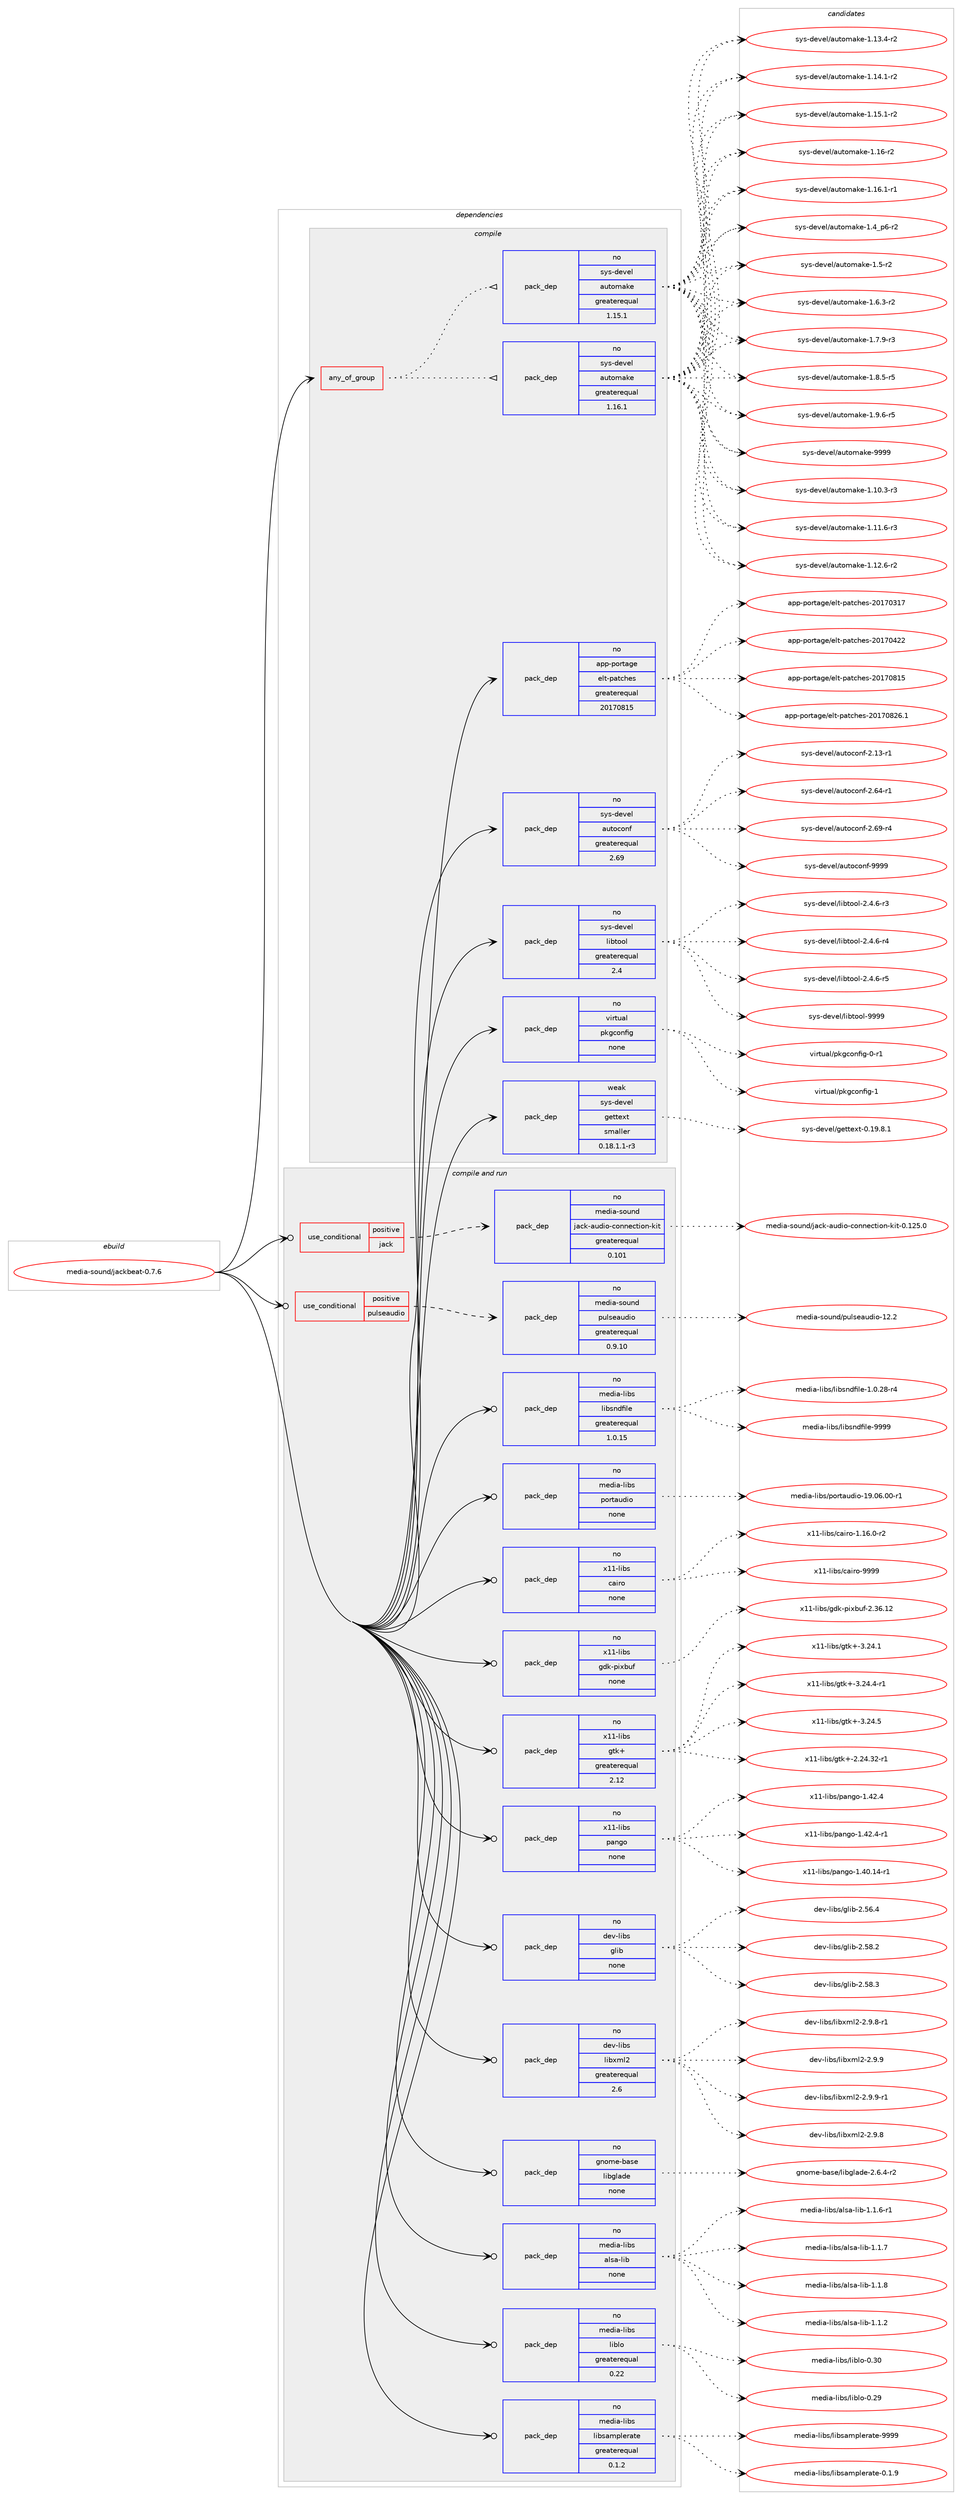 digraph prolog {

# *************
# Graph options
# *************

newrank=true;
concentrate=true;
compound=true;
graph [rankdir=LR,fontname=Helvetica,fontsize=10,ranksep=1.5];#, ranksep=2.5, nodesep=0.2];
edge  [arrowhead=vee];
node  [fontname=Helvetica,fontsize=10];

# **********
# The ebuild
# **********

subgraph cluster_leftcol {
color=gray;
rank=same;
label=<<i>ebuild</i>>;
id [label="media-sound/jackbeat-0.7.6", color=red, width=4, href="../media-sound/jackbeat-0.7.6.svg"];
}

# ****************
# The dependencies
# ****************

subgraph cluster_midcol {
color=gray;
label=<<i>dependencies</i>>;
subgraph cluster_compile {
fillcolor="#eeeeee";
style=filled;
label=<<i>compile</i>>;
subgraph any25490 {
dependency1626821 [label=<<TABLE BORDER="0" CELLBORDER="1" CELLSPACING="0" CELLPADDING="4"><TR><TD CELLPADDING="10">any_of_group</TD></TR></TABLE>>, shape=none, color=red];subgraph pack1163216 {
dependency1626822 [label=<<TABLE BORDER="0" CELLBORDER="1" CELLSPACING="0" CELLPADDING="4" WIDTH="220"><TR><TD ROWSPAN="6" CELLPADDING="30">pack_dep</TD></TR><TR><TD WIDTH="110">no</TD></TR><TR><TD>sys-devel</TD></TR><TR><TD>automake</TD></TR><TR><TD>greaterequal</TD></TR><TR><TD>1.16.1</TD></TR></TABLE>>, shape=none, color=blue];
}
dependency1626821:e -> dependency1626822:w [weight=20,style="dotted",arrowhead="oinv"];
subgraph pack1163217 {
dependency1626823 [label=<<TABLE BORDER="0" CELLBORDER="1" CELLSPACING="0" CELLPADDING="4" WIDTH="220"><TR><TD ROWSPAN="6" CELLPADDING="30">pack_dep</TD></TR><TR><TD WIDTH="110">no</TD></TR><TR><TD>sys-devel</TD></TR><TR><TD>automake</TD></TR><TR><TD>greaterequal</TD></TR><TR><TD>1.15.1</TD></TR></TABLE>>, shape=none, color=blue];
}
dependency1626821:e -> dependency1626823:w [weight=20,style="dotted",arrowhead="oinv"];
}
id:e -> dependency1626821:w [weight=20,style="solid",arrowhead="vee"];
subgraph pack1163218 {
dependency1626824 [label=<<TABLE BORDER="0" CELLBORDER="1" CELLSPACING="0" CELLPADDING="4" WIDTH="220"><TR><TD ROWSPAN="6" CELLPADDING="30">pack_dep</TD></TR><TR><TD WIDTH="110">no</TD></TR><TR><TD>app-portage</TD></TR><TR><TD>elt-patches</TD></TR><TR><TD>greaterequal</TD></TR><TR><TD>20170815</TD></TR></TABLE>>, shape=none, color=blue];
}
id:e -> dependency1626824:w [weight=20,style="solid",arrowhead="vee"];
subgraph pack1163219 {
dependency1626825 [label=<<TABLE BORDER="0" CELLBORDER="1" CELLSPACING="0" CELLPADDING="4" WIDTH="220"><TR><TD ROWSPAN="6" CELLPADDING="30">pack_dep</TD></TR><TR><TD WIDTH="110">no</TD></TR><TR><TD>sys-devel</TD></TR><TR><TD>autoconf</TD></TR><TR><TD>greaterequal</TD></TR><TR><TD>2.69</TD></TR></TABLE>>, shape=none, color=blue];
}
id:e -> dependency1626825:w [weight=20,style="solid",arrowhead="vee"];
subgraph pack1163220 {
dependency1626826 [label=<<TABLE BORDER="0" CELLBORDER="1" CELLSPACING="0" CELLPADDING="4" WIDTH="220"><TR><TD ROWSPAN="6" CELLPADDING="30">pack_dep</TD></TR><TR><TD WIDTH="110">no</TD></TR><TR><TD>sys-devel</TD></TR><TR><TD>libtool</TD></TR><TR><TD>greaterequal</TD></TR><TR><TD>2.4</TD></TR></TABLE>>, shape=none, color=blue];
}
id:e -> dependency1626826:w [weight=20,style="solid",arrowhead="vee"];
subgraph pack1163221 {
dependency1626827 [label=<<TABLE BORDER="0" CELLBORDER="1" CELLSPACING="0" CELLPADDING="4" WIDTH="220"><TR><TD ROWSPAN="6" CELLPADDING="30">pack_dep</TD></TR><TR><TD WIDTH="110">no</TD></TR><TR><TD>virtual</TD></TR><TR><TD>pkgconfig</TD></TR><TR><TD>none</TD></TR><TR><TD></TD></TR></TABLE>>, shape=none, color=blue];
}
id:e -> dependency1626827:w [weight=20,style="solid",arrowhead="vee"];
subgraph pack1163222 {
dependency1626828 [label=<<TABLE BORDER="0" CELLBORDER="1" CELLSPACING="0" CELLPADDING="4" WIDTH="220"><TR><TD ROWSPAN="6" CELLPADDING="30">pack_dep</TD></TR><TR><TD WIDTH="110">weak</TD></TR><TR><TD>sys-devel</TD></TR><TR><TD>gettext</TD></TR><TR><TD>smaller</TD></TR><TR><TD>0.18.1.1-r3</TD></TR></TABLE>>, shape=none, color=blue];
}
id:e -> dependency1626828:w [weight=20,style="solid",arrowhead="vee"];
}
subgraph cluster_compileandrun {
fillcolor="#eeeeee";
style=filled;
label=<<i>compile and run</i>>;
subgraph cond437345 {
dependency1626829 [label=<<TABLE BORDER="0" CELLBORDER="1" CELLSPACING="0" CELLPADDING="4"><TR><TD ROWSPAN="3" CELLPADDING="10">use_conditional</TD></TR><TR><TD>positive</TD></TR><TR><TD>jack</TD></TR></TABLE>>, shape=none, color=red];
subgraph pack1163223 {
dependency1626830 [label=<<TABLE BORDER="0" CELLBORDER="1" CELLSPACING="0" CELLPADDING="4" WIDTH="220"><TR><TD ROWSPAN="6" CELLPADDING="30">pack_dep</TD></TR><TR><TD WIDTH="110">no</TD></TR><TR><TD>media-sound</TD></TR><TR><TD>jack-audio-connection-kit</TD></TR><TR><TD>greaterequal</TD></TR><TR><TD>0.101</TD></TR></TABLE>>, shape=none, color=blue];
}
dependency1626829:e -> dependency1626830:w [weight=20,style="dashed",arrowhead="vee"];
}
id:e -> dependency1626829:w [weight=20,style="solid",arrowhead="odotvee"];
subgraph cond437346 {
dependency1626831 [label=<<TABLE BORDER="0" CELLBORDER="1" CELLSPACING="0" CELLPADDING="4"><TR><TD ROWSPAN="3" CELLPADDING="10">use_conditional</TD></TR><TR><TD>positive</TD></TR><TR><TD>pulseaudio</TD></TR></TABLE>>, shape=none, color=red];
subgraph pack1163224 {
dependency1626832 [label=<<TABLE BORDER="0" CELLBORDER="1" CELLSPACING="0" CELLPADDING="4" WIDTH="220"><TR><TD ROWSPAN="6" CELLPADDING="30">pack_dep</TD></TR><TR><TD WIDTH="110">no</TD></TR><TR><TD>media-sound</TD></TR><TR><TD>pulseaudio</TD></TR><TR><TD>greaterequal</TD></TR><TR><TD>0.9.10</TD></TR></TABLE>>, shape=none, color=blue];
}
dependency1626831:e -> dependency1626832:w [weight=20,style="dashed",arrowhead="vee"];
}
id:e -> dependency1626831:w [weight=20,style="solid",arrowhead="odotvee"];
subgraph pack1163225 {
dependency1626833 [label=<<TABLE BORDER="0" CELLBORDER="1" CELLSPACING="0" CELLPADDING="4" WIDTH="220"><TR><TD ROWSPAN="6" CELLPADDING="30">pack_dep</TD></TR><TR><TD WIDTH="110">no</TD></TR><TR><TD>dev-libs</TD></TR><TR><TD>glib</TD></TR><TR><TD>none</TD></TR><TR><TD></TD></TR></TABLE>>, shape=none, color=blue];
}
id:e -> dependency1626833:w [weight=20,style="solid",arrowhead="odotvee"];
subgraph pack1163226 {
dependency1626834 [label=<<TABLE BORDER="0" CELLBORDER="1" CELLSPACING="0" CELLPADDING="4" WIDTH="220"><TR><TD ROWSPAN="6" CELLPADDING="30">pack_dep</TD></TR><TR><TD WIDTH="110">no</TD></TR><TR><TD>dev-libs</TD></TR><TR><TD>libxml2</TD></TR><TR><TD>greaterequal</TD></TR><TR><TD>2.6</TD></TR></TABLE>>, shape=none, color=blue];
}
id:e -> dependency1626834:w [weight=20,style="solid",arrowhead="odotvee"];
subgraph pack1163227 {
dependency1626835 [label=<<TABLE BORDER="0" CELLBORDER="1" CELLSPACING="0" CELLPADDING="4" WIDTH="220"><TR><TD ROWSPAN="6" CELLPADDING="30">pack_dep</TD></TR><TR><TD WIDTH="110">no</TD></TR><TR><TD>gnome-base</TD></TR><TR><TD>libglade</TD></TR><TR><TD>none</TD></TR><TR><TD></TD></TR></TABLE>>, shape=none, color=blue];
}
id:e -> dependency1626835:w [weight=20,style="solid",arrowhead="odotvee"];
subgraph pack1163228 {
dependency1626836 [label=<<TABLE BORDER="0" CELLBORDER="1" CELLSPACING="0" CELLPADDING="4" WIDTH="220"><TR><TD ROWSPAN="6" CELLPADDING="30">pack_dep</TD></TR><TR><TD WIDTH="110">no</TD></TR><TR><TD>media-libs</TD></TR><TR><TD>alsa-lib</TD></TR><TR><TD>none</TD></TR><TR><TD></TD></TR></TABLE>>, shape=none, color=blue];
}
id:e -> dependency1626836:w [weight=20,style="solid",arrowhead="odotvee"];
subgraph pack1163229 {
dependency1626837 [label=<<TABLE BORDER="0" CELLBORDER="1" CELLSPACING="0" CELLPADDING="4" WIDTH="220"><TR><TD ROWSPAN="6" CELLPADDING="30">pack_dep</TD></TR><TR><TD WIDTH="110">no</TD></TR><TR><TD>media-libs</TD></TR><TR><TD>liblo</TD></TR><TR><TD>greaterequal</TD></TR><TR><TD>0.22</TD></TR></TABLE>>, shape=none, color=blue];
}
id:e -> dependency1626837:w [weight=20,style="solid",arrowhead="odotvee"];
subgraph pack1163230 {
dependency1626838 [label=<<TABLE BORDER="0" CELLBORDER="1" CELLSPACING="0" CELLPADDING="4" WIDTH="220"><TR><TD ROWSPAN="6" CELLPADDING="30">pack_dep</TD></TR><TR><TD WIDTH="110">no</TD></TR><TR><TD>media-libs</TD></TR><TR><TD>libsamplerate</TD></TR><TR><TD>greaterequal</TD></TR><TR><TD>0.1.2</TD></TR></TABLE>>, shape=none, color=blue];
}
id:e -> dependency1626838:w [weight=20,style="solid",arrowhead="odotvee"];
subgraph pack1163231 {
dependency1626839 [label=<<TABLE BORDER="0" CELLBORDER="1" CELLSPACING="0" CELLPADDING="4" WIDTH="220"><TR><TD ROWSPAN="6" CELLPADDING="30">pack_dep</TD></TR><TR><TD WIDTH="110">no</TD></TR><TR><TD>media-libs</TD></TR><TR><TD>libsndfile</TD></TR><TR><TD>greaterequal</TD></TR><TR><TD>1.0.15</TD></TR></TABLE>>, shape=none, color=blue];
}
id:e -> dependency1626839:w [weight=20,style="solid",arrowhead="odotvee"];
subgraph pack1163232 {
dependency1626840 [label=<<TABLE BORDER="0" CELLBORDER="1" CELLSPACING="0" CELLPADDING="4" WIDTH="220"><TR><TD ROWSPAN="6" CELLPADDING="30">pack_dep</TD></TR><TR><TD WIDTH="110">no</TD></TR><TR><TD>media-libs</TD></TR><TR><TD>portaudio</TD></TR><TR><TD>none</TD></TR><TR><TD></TD></TR></TABLE>>, shape=none, color=blue];
}
id:e -> dependency1626840:w [weight=20,style="solid",arrowhead="odotvee"];
subgraph pack1163233 {
dependency1626841 [label=<<TABLE BORDER="0" CELLBORDER="1" CELLSPACING="0" CELLPADDING="4" WIDTH="220"><TR><TD ROWSPAN="6" CELLPADDING="30">pack_dep</TD></TR><TR><TD WIDTH="110">no</TD></TR><TR><TD>x11-libs</TD></TR><TR><TD>cairo</TD></TR><TR><TD>none</TD></TR><TR><TD></TD></TR></TABLE>>, shape=none, color=blue];
}
id:e -> dependency1626841:w [weight=20,style="solid",arrowhead="odotvee"];
subgraph pack1163234 {
dependency1626842 [label=<<TABLE BORDER="0" CELLBORDER="1" CELLSPACING="0" CELLPADDING="4" WIDTH="220"><TR><TD ROWSPAN="6" CELLPADDING="30">pack_dep</TD></TR><TR><TD WIDTH="110">no</TD></TR><TR><TD>x11-libs</TD></TR><TR><TD>gdk-pixbuf</TD></TR><TR><TD>none</TD></TR><TR><TD></TD></TR></TABLE>>, shape=none, color=blue];
}
id:e -> dependency1626842:w [weight=20,style="solid",arrowhead="odotvee"];
subgraph pack1163235 {
dependency1626843 [label=<<TABLE BORDER="0" CELLBORDER="1" CELLSPACING="0" CELLPADDING="4" WIDTH="220"><TR><TD ROWSPAN="6" CELLPADDING="30">pack_dep</TD></TR><TR><TD WIDTH="110">no</TD></TR><TR><TD>x11-libs</TD></TR><TR><TD>gtk+</TD></TR><TR><TD>greaterequal</TD></TR><TR><TD>2.12</TD></TR></TABLE>>, shape=none, color=blue];
}
id:e -> dependency1626843:w [weight=20,style="solid",arrowhead="odotvee"];
subgraph pack1163236 {
dependency1626844 [label=<<TABLE BORDER="0" CELLBORDER="1" CELLSPACING="0" CELLPADDING="4" WIDTH="220"><TR><TD ROWSPAN="6" CELLPADDING="30">pack_dep</TD></TR><TR><TD WIDTH="110">no</TD></TR><TR><TD>x11-libs</TD></TR><TR><TD>pango</TD></TR><TR><TD>none</TD></TR><TR><TD></TD></TR></TABLE>>, shape=none, color=blue];
}
id:e -> dependency1626844:w [weight=20,style="solid",arrowhead="odotvee"];
}
subgraph cluster_run {
fillcolor="#eeeeee";
style=filled;
label=<<i>run</i>>;
}
}

# **************
# The candidates
# **************

subgraph cluster_choices {
rank=same;
color=gray;
label=<<i>candidates</i>>;

subgraph choice1163216 {
color=black;
nodesep=1;
choice11512111545100101118101108479711711611110997107101454946494846514511451 [label="sys-devel/automake-1.10.3-r3", color=red, width=4,href="../sys-devel/automake-1.10.3-r3.svg"];
choice11512111545100101118101108479711711611110997107101454946494946544511451 [label="sys-devel/automake-1.11.6-r3", color=red, width=4,href="../sys-devel/automake-1.11.6-r3.svg"];
choice11512111545100101118101108479711711611110997107101454946495046544511450 [label="sys-devel/automake-1.12.6-r2", color=red, width=4,href="../sys-devel/automake-1.12.6-r2.svg"];
choice11512111545100101118101108479711711611110997107101454946495146524511450 [label="sys-devel/automake-1.13.4-r2", color=red, width=4,href="../sys-devel/automake-1.13.4-r2.svg"];
choice11512111545100101118101108479711711611110997107101454946495246494511450 [label="sys-devel/automake-1.14.1-r2", color=red, width=4,href="../sys-devel/automake-1.14.1-r2.svg"];
choice11512111545100101118101108479711711611110997107101454946495346494511450 [label="sys-devel/automake-1.15.1-r2", color=red, width=4,href="../sys-devel/automake-1.15.1-r2.svg"];
choice1151211154510010111810110847971171161111099710710145494649544511450 [label="sys-devel/automake-1.16-r2", color=red, width=4,href="../sys-devel/automake-1.16-r2.svg"];
choice11512111545100101118101108479711711611110997107101454946495446494511449 [label="sys-devel/automake-1.16.1-r1", color=red, width=4,href="../sys-devel/automake-1.16.1-r1.svg"];
choice115121115451001011181011084797117116111109971071014549465295112544511450 [label="sys-devel/automake-1.4_p6-r2", color=red, width=4,href="../sys-devel/automake-1.4_p6-r2.svg"];
choice11512111545100101118101108479711711611110997107101454946534511450 [label="sys-devel/automake-1.5-r2", color=red, width=4,href="../sys-devel/automake-1.5-r2.svg"];
choice115121115451001011181011084797117116111109971071014549465446514511450 [label="sys-devel/automake-1.6.3-r2", color=red, width=4,href="../sys-devel/automake-1.6.3-r2.svg"];
choice115121115451001011181011084797117116111109971071014549465546574511451 [label="sys-devel/automake-1.7.9-r3", color=red, width=4,href="../sys-devel/automake-1.7.9-r3.svg"];
choice115121115451001011181011084797117116111109971071014549465646534511453 [label="sys-devel/automake-1.8.5-r5", color=red, width=4,href="../sys-devel/automake-1.8.5-r5.svg"];
choice115121115451001011181011084797117116111109971071014549465746544511453 [label="sys-devel/automake-1.9.6-r5", color=red, width=4,href="../sys-devel/automake-1.9.6-r5.svg"];
choice115121115451001011181011084797117116111109971071014557575757 [label="sys-devel/automake-9999", color=red, width=4,href="../sys-devel/automake-9999.svg"];
dependency1626822:e -> choice11512111545100101118101108479711711611110997107101454946494846514511451:w [style=dotted,weight="100"];
dependency1626822:e -> choice11512111545100101118101108479711711611110997107101454946494946544511451:w [style=dotted,weight="100"];
dependency1626822:e -> choice11512111545100101118101108479711711611110997107101454946495046544511450:w [style=dotted,weight="100"];
dependency1626822:e -> choice11512111545100101118101108479711711611110997107101454946495146524511450:w [style=dotted,weight="100"];
dependency1626822:e -> choice11512111545100101118101108479711711611110997107101454946495246494511450:w [style=dotted,weight="100"];
dependency1626822:e -> choice11512111545100101118101108479711711611110997107101454946495346494511450:w [style=dotted,weight="100"];
dependency1626822:e -> choice1151211154510010111810110847971171161111099710710145494649544511450:w [style=dotted,weight="100"];
dependency1626822:e -> choice11512111545100101118101108479711711611110997107101454946495446494511449:w [style=dotted,weight="100"];
dependency1626822:e -> choice115121115451001011181011084797117116111109971071014549465295112544511450:w [style=dotted,weight="100"];
dependency1626822:e -> choice11512111545100101118101108479711711611110997107101454946534511450:w [style=dotted,weight="100"];
dependency1626822:e -> choice115121115451001011181011084797117116111109971071014549465446514511450:w [style=dotted,weight="100"];
dependency1626822:e -> choice115121115451001011181011084797117116111109971071014549465546574511451:w [style=dotted,weight="100"];
dependency1626822:e -> choice115121115451001011181011084797117116111109971071014549465646534511453:w [style=dotted,weight="100"];
dependency1626822:e -> choice115121115451001011181011084797117116111109971071014549465746544511453:w [style=dotted,weight="100"];
dependency1626822:e -> choice115121115451001011181011084797117116111109971071014557575757:w [style=dotted,weight="100"];
}
subgraph choice1163217 {
color=black;
nodesep=1;
choice11512111545100101118101108479711711611110997107101454946494846514511451 [label="sys-devel/automake-1.10.3-r3", color=red, width=4,href="../sys-devel/automake-1.10.3-r3.svg"];
choice11512111545100101118101108479711711611110997107101454946494946544511451 [label="sys-devel/automake-1.11.6-r3", color=red, width=4,href="../sys-devel/automake-1.11.6-r3.svg"];
choice11512111545100101118101108479711711611110997107101454946495046544511450 [label="sys-devel/automake-1.12.6-r2", color=red, width=4,href="../sys-devel/automake-1.12.6-r2.svg"];
choice11512111545100101118101108479711711611110997107101454946495146524511450 [label="sys-devel/automake-1.13.4-r2", color=red, width=4,href="../sys-devel/automake-1.13.4-r2.svg"];
choice11512111545100101118101108479711711611110997107101454946495246494511450 [label="sys-devel/automake-1.14.1-r2", color=red, width=4,href="../sys-devel/automake-1.14.1-r2.svg"];
choice11512111545100101118101108479711711611110997107101454946495346494511450 [label="sys-devel/automake-1.15.1-r2", color=red, width=4,href="../sys-devel/automake-1.15.1-r2.svg"];
choice1151211154510010111810110847971171161111099710710145494649544511450 [label="sys-devel/automake-1.16-r2", color=red, width=4,href="../sys-devel/automake-1.16-r2.svg"];
choice11512111545100101118101108479711711611110997107101454946495446494511449 [label="sys-devel/automake-1.16.1-r1", color=red, width=4,href="../sys-devel/automake-1.16.1-r1.svg"];
choice115121115451001011181011084797117116111109971071014549465295112544511450 [label="sys-devel/automake-1.4_p6-r2", color=red, width=4,href="../sys-devel/automake-1.4_p6-r2.svg"];
choice11512111545100101118101108479711711611110997107101454946534511450 [label="sys-devel/automake-1.5-r2", color=red, width=4,href="../sys-devel/automake-1.5-r2.svg"];
choice115121115451001011181011084797117116111109971071014549465446514511450 [label="sys-devel/automake-1.6.3-r2", color=red, width=4,href="../sys-devel/automake-1.6.3-r2.svg"];
choice115121115451001011181011084797117116111109971071014549465546574511451 [label="sys-devel/automake-1.7.9-r3", color=red, width=4,href="../sys-devel/automake-1.7.9-r3.svg"];
choice115121115451001011181011084797117116111109971071014549465646534511453 [label="sys-devel/automake-1.8.5-r5", color=red, width=4,href="../sys-devel/automake-1.8.5-r5.svg"];
choice115121115451001011181011084797117116111109971071014549465746544511453 [label="sys-devel/automake-1.9.6-r5", color=red, width=4,href="../sys-devel/automake-1.9.6-r5.svg"];
choice115121115451001011181011084797117116111109971071014557575757 [label="sys-devel/automake-9999", color=red, width=4,href="../sys-devel/automake-9999.svg"];
dependency1626823:e -> choice11512111545100101118101108479711711611110997107101454946494846514511451:w [style=dotted,weight="100"];
dependency1626823:e -> choice11512111545100101118101108479711711611110997107101454946494946544511451:w [style=dotted,weight="100"];
dependency1626823:e -> choice11512111545100101118101108479711711611110997107101454946495046544511450:w [style=dotted,weight="100"];
dependency1626823:e -> choice11512111545100101118101108479711711611110997107101454946495146524511450:w [style=dotted,weight="100"];
dependency1626823:e -> choice11512111545100101118101108479711711611110997107101454946495246494511450:w [style=dotted,weight="100"];
dependency1626823:e -> choice11512111545100101118101108479711711611110997107101454946495346494511450:w [style=dotted,weight="100"];
dependency1626823:e -> choice1151211154510010111810110847971171161111099710710145494649544511450:w [style=dotted,weight="100"];
dependency1626823:e -> choice11512111545100101118101108479711711611110997107101454946495446494511449:w [style=dotted,weight="100"];
dependency1626823:e -> choice115121115451001011181011084797117116111109971071014549465295112544511450:w [style=dotted,weight="100"];
dependency1626823:e -> choice11512111545100101118101108479711711611110997107101454946534511450:w [style=dotted,weight="100"];
dependency1626823:e -> choice115121115451001011181011084797117116111109971071014549465446514511450:w [style=dotted,weight="100"];
dependency1626823:e -> choice115121115451001011181011084797117116111109971071014549465546574511451:w [style=dotted,weight="100"];
dependency1626823:e -> choice115121115451001011181011084797117116111109971071014549465646534511453:w [style=dotted,weight="100"];
dependency1626823:e -> choice115121115451001011181011084797117116111109971071014549465746544511453:w [style=dotted,weight="100"];
dependency1626823:e -> choice115121115451001011181011084797117116111109971071014557575757:w [style=dotted,weight="100"];
}
subgraph choice1163218 {
color=black;
nodesep=1;
choice97112112451121111141169710310147101108116451129711699104101115455048495548514955 [label="app-portage/elt-patches-20170317", color=red, width=4,href="../app-portage/elt-patches-20170317.svg"];
choice97112112451121111141169710310147101108116451129711699104101115455048495548525050 [label="app-portage/elt-patches-20170422", color=red, width=4,href="../app-portage/elt-patches-20170422.svg"];
choice97112112451121111141169710310147101108116451129711699104101115455048495548564953 [label="app-portage/elt-patches-20170815", color=red, width=4,href="../app-portage/elt-patches-20170815.svg"];
choice971121124511211111411697103101471011081164511297116991041011154550484955485650544649 [label="app-portage/elt-patches-20170826.1", color=red, width=4,href="../app-portage/elt-patches-20170826.1.svg"];
dependency1626824:e -> choice97112112451121111141169710310147101108116451129711699104101115455048495548514955:w [style=dotted,weight="100"];
dependency1626824:e -> choice97112112451121111141169710310147101108116451129711699104101115455048495548525050:w [style=dotted,weight="100"];
dependency1626824:e -> choice97112112451121111141169710310147101108116451129711699104101115455048495548564953:w [style=dotted,weight="100"];
dependency1626824:e -> choice971121124511211111411697103101471011081164511297116991041011154550484955485650544649:w [style=dotted,weight="100"];
}
subgraph choice1163219 {
color=black;
nodesep=1;
choice1151211154510010111810110847971171161119911111010245504649514511449 [label="sys-devel/autoconf-2.13-r1", color=red, width=4,href="../sys-devel/autoconf-2.13-r1.svg"];
choice1151211154510010111810110847971171161119911111010245504654524511449 [label="sys-devel/autoconf-2.64-r1", color=red, width=4,href="../sys-devel/autoconf-2.64-r1.svg"];
choice1151211154510010111810110847971171161119911111010245504654574511452 [label="sys-devel/autoconf-2.69-r4", color=red, width=4,href="../sys-devel/autoconf-2.69-r4.svg"];
choice115121115451001011181011084797117116111991111101024557575757 [label="sys-devel/autoconf-9999", color=red, width=4,href="../sys-devel/autoconf-9999.svg"];
dependency1626825:e -> choice1151211154510010111810110847971171161119911111010245504649514511449:w [style=dotted,weight="100"];
dependency1626825:e -> choice1151211154510010111810110847971171161119911111010245504654524511449:w [style=dotted,weight="100"];
dependency1626825:e -> choice1151211154510010111810110847971171161119911111010245504654574511452:w [style=dotted,weight="100"];
dependency1626825:e -> choice115121115451001011181011084797117116111991111101024557575757:w [style=dotted,weight="100"];
}
subgraph choice1163220 {
color=black;
nodesep=1;
choice1151211154510010111810110847108105981161111111084550465246544511451 [label="sys-devel/libtool-2.4.6-r3", color=red, width=4,href="../sys-devel/libtool-2.4.6-r3.svg"];
choice1151211154510010111810110847108105981161111111084550465246544511452 [label="sys-devel/libtool-2.4.6-r4", color=red, width=4,href="../sys-devel/libtool-2.4.6-r4.svg"];
choice1151211154510010111810110847108105981161111111084550465246544511453 [label="sys-devel/libtool-2.4.6-r5", color=red, width=4,href="../sys-devel/libtool-2.4.6-r5.svg"];
choice1151211154510010111810110847108105981161111111084557575757 [label="sys-devel/libtool-9999", color=red, width=4,href="../sys-devel/libtool-9999.svg"];
dependency1626826:e -> choice1151211154510010111810110847108105981161111111084550465246544511451:w [style=dotted,weight="100"];
dependency1626826:e -> choice1151211154510010111810110847108105981161111111084550465246544511452:w [style=dotted,weight="100"];
dependency1626826:e -> choice1151211154510010111810110847108105981161111111084550465246544511453:w [style=dotted,weight="100"];
dependency1626826:e -> choice1151211154510010111810110847108105981161111111084557575757:w [style=dotted,weight="100"];
}
subgraph choice1163221 {
color=black;
nodesep=1;
choice11810511411611797108471121071039911111010210510345484511449 [label="virtual/pkgconfig-0-r1", color=red, width=4,href="../virtual/pkgconfig-0-r1.svg"];
choice1181051141161179710847112107103991111101021051034549 [label="virtual/pkgconfig-1", color=red, width=4,href="../virtual/pkgconfig-1.svg"];
dependency1626827:e -> choice11810511411611797108471121071039911111010210510345484511449:w [style=dotted,weight="100"];
dependency1626827:e -> choice1181051141161179710847112107103991111101021051034549:w [style=dotted,weight="100"];
}
subgraph choice1163222 {
color=black;
nodesep=1;
choice1151211154510010111810110847103101116116101120116454846495746564649 [label="sys-devel/gettext-0.19.8.1", color=red, width=4,href="../sys-devel/gettext-0.19.8.1.svg"];
dependency1626828:e -> choice1151211154510010111810110847103101116116101120116454846495746564649:w [style=dotted,weight="100"];
}
subgraph choice1163223 {
color=black;
nodesep=1;
choice10910110010597451151111171101004710697991074597117100105111459911111011010199116105111110451071051164548464950534648 [label="media-sound/jack-audio-connection-kit-0.125.0", color=red, width=4,href="../media-sound/jack-audio-connection-kit-0.125.0.svg"];
dependency1626830:e -> choice10910110010597451151111171101004710697991074597117100105111459911111011010199116105111110451071051164548464950534648:w [style=dotted,weight="100"];
}
subgraph choice1163224 {
color=black;
nodesep=1;
choice109101100105974511511111711010047112117108115101971171001051114549504650 [label="media-sound/pulseaudio-12.2", color=red, width=4,href="../media-sound/pulseaudio-12.2.svg"];
dependency1626832:e -> choice109101100105974511511111711010047112117108115101971171001051114549504650:w [style=dotted,weight="100"];
}
subgraph choice1163225 {
color=black;
nodesep=1;
choice1001011184510810598115471031081059845504653544652 [label="dev-libs/glib-2.56.4", color=red, width=4,href="../dev-libs/glib-2.56.4.svg"];
choice1001011184510810598115471031081059845504653564650 [label="dev-libs/glib-2.58.2", color=red, width=4,href="../dev-libs/glib-2.58.2.svg"];
choice1001011184510810598115471031081059845504653564651 [label="dev-libs/glib-2.58.3", color=red, width=4,href="../dev-libs/glib-2.58.3.svg"];
dependency1626833:e -> choice1001011184510810598115471031081059845504653544652:w [style=dotted,weight="100"];
dependency1626833:e -> choice1001011184510810598115471031081059845504653564650:w [style=dotted,weight="100"];
dependency1626833:e -> choice1001011184510810598115471031081059845504653564651:w [style=dotted,weight="100"];
}
subgraph choice1163226 {
color=black;
nodesep=1;
choice1001011184510810598115471081059812010910850455046574656 [label="dev-libs/libxml2-2.9.8", color=red, width=4,href="../dev-libs/libxml2-2.9.8.svg"];
choice10010111845108105981154710810598120109108504550465746564511449 [label="dev-libs/libxml2-2.9.8-r1", color=red, width=4,href="../dev-libs/libxml2-2.9.8-r1.svg"];
choice1001011184510810598115471081059812010910850455046574657 [label="dev-libs/libxml2-2.9.9", color=red, width=4,href="../dev-libs/libxml2-2.9.9.svg"];
choice10010111845108105981154710810598120109108504550465746574511449 [label="dev-libs/libxml2-2.9.9-r1", color=red, width=4,href="../dev-libs/libxml2-2.9.9-r1.svg"];
dependency1626834:e -> choice1001011184510810598115471081059812010910850455046574656:w [style=dotted,weight="100"];
dependency1626834:e -> choice10010111845108105981154710810598120109108504550465746564511449:w [style=dotted,weight="100"];
dependency1626834:e -> choice1001011184510810598115471081059812010910850455046574657:w [style=dotted,weight="100"];
dependency1626834:e -> choice10010111845108105981154710810598120109108504550465746574511449:w [style=dotted,weight="100"];
}
subgraph choice1163227 {
color=black;
nodesep=1;
choice1031101111091014598971151014710810598103108971001014550465446524511450 [label="gnome-base/libglade-2.6.4-r2", color=red, width=4,href="../gnome-base/libglade-2.6.4-r2.svg"];
dependency1626835:e -> choice1031101111091014598971151014710810598103108971001014550465446524511450:w [style=dotted,weight="100"];
}
subgraph choice1163228 {
color=black;
nodesep=1;
choice1091011001059745108105981154797108115974510810598454946494650 [label="media-libs/alsa-lib-1.1.2", color=red, width=4,href="../media-libs/alsa-lib-1.1.2.svg"];
choice10910110010597451081059811547971081159745108105984549464946544511449 [label="media-libs/alsa-lib-1.1.6-r1", color=red, width=4,href="../media-libs/alsa-lib-1.1.6-r1.svg"];
choice1091011001059745108105981154797108115974510810598454946494655 [label="media-libs/alsa-lib-1.1.7", color=red, width=4,href="../media-libs/alsa-lib-1.1.7.svg"];
choice1091011001059745108105981154797108115974510810598454946494656 [label="media-libs/alsa-lib-1.1.8", color=red, width=4,href="../media-libs/alsa-lib-1.1.8.svg"];
dependency1626836:e -> choice1091011001059745108105981154797108115974510810598454946494650:w [style=dotted,weight="100"];
dependency1626836:e -> choice10910110010597451081059811547971081159745108105984549464946544511449:w [style=dotted,weight="100"];
dependency1626836:e -> choice1091011001059745108105981154797108115974510810598454946494655:w [style=dotted,weight="100"];
dependency1626836:e -> choice1091011001059745108105981154797108115974510810598454946494656:w [style=dotted,weight="100"];
}
subgraph choice1163229 {
color=black;
nodesep=1;
choice10910110010597451081059811547108105981081114548465057 [label="media-libs/liblo-0.29", color=red, width=4,href="../media-libs/liblo-0.29.svg"];
choice10910110010597451081059811547108105981081114548465148 [label="media-libs/liblo-0.30", color=red, width=4,href="../media-libs/liblo-0.30.svg"];
dependency1626837:e -> choice10910110010597451081059811547108105981081114548465057:w [style=dotted,weight="100"];
dependency1626837:e -> choice10910110010597451081059811547108105981081114548465148:w [style=dotted,weight="100"];
}
subgraph choice1163230 {
color=black;
nodesep=1;
choice10910110010597451081059811547108105981159710911210810111497116101454846494657 [label="media-libs/libsamplerate-0.1.9", color=red, width=4,href="../media-libs/libsamplerate-0.1.9.svg"];
choice109101100105974510810598115471081059811597109112108101114971161014557575757 [label="media-libs/libsamplerate-9999", color=red, width=4,href="../media-libs/libsamplerate-9999.svg"];
dependency1626838:e -> choice10910110010597451081059811547108105981159710911210810111497116101454846494657:w [style=dotted,weight="100"];
dependency1626838:e -> choice109101100105974510810598115471081059811597109112108101114971161014557575757:w [style=dotted,weight="100"];
}
subgraph choice1163231 {
color=black;
nodesep=1;
choice1091011001059745108105981154710810598115110100102105108101454946484650564511452 [label="media-libs/libsndfile-1.0.28-r4", color=red, width=4,href="../media-libs/libsndfile-1.0.28-r4.svg"];
choice10910110010597451081059811547108105981151101001021051081014557575757 [label="media-libs/libsndfile-9999", color=red, width=4,href="../media-libs/libsndfile-9999.svg"];
dependency1626839:e -> choice1091011001059745108105981154710810598115110100102105108101454946484650564511452:w [style=dotted,weight="100"];
dependency1626839:e -> choice10910110010597451081059811547108105981151101001021051081014557575757:w [style=dotted,weight="100"];
}
subgraph choice1163232 {
color=black;
nodesep=1;
choice10910110010597451081059811547112111114116971171001051114549574648544648484511449 [label="media-libs/portaudio-19.06.00-r1", color=red, width=4,href="../media-libs/portaudio-19.06.00-r1.svg"];
dependency1626840:e -> choice10910110010597451081059811547112111114116971171001051114549574648544648484511449:w [style=dotted,weight="100"];
}
subgraph choice1163233 {
color=black;
nodesep=1;
choice12049494510810598115479997105114111454946495446484511450 [label="x11-libs/cairo-1.16.0-r2", color=red, width=4,href="../x11-libs/cairo-1.16.0-r2.svg"];
choice120494945108105981154799971051141114557575757 [label="x11-libs/cairo-9999", color=red, width=4,href="../x11-libs/cairo-9999.svg"];
dependency1626841:e -> choice12049494510810598115479997105114111454946495446484511450:w [style=dotted,weight="100"];
dependency1626841:e -> choice120494945108105981154799971051141114557575757:w [style=dotted,weight="100"];
}
subgraph choice1163234 {
color=black;
nodesep=1;
choice120494945108105981154710310010745112105120981171024550465154464950 [label="x11-libs/gdk-pixbuf-2.36.12", color=red, width=4,href="../x11-libs/gdk-pixbuf-2.36.12.svg"];
dependency1626842:e -> choice120494945108105981154710310010745112105120981171024550465154464950:w [style=dotted,weight="100"];
}
subgraph choice1163235 {
color=black;
nodesep=1;
choice12049494510810598115471031161074345504650524651504511449 [label="x11-libs/gtk+-2.24.32-r1", color=red, width=4,href="../x11-libs/gtk+-2.24.32-r1.svg"];
choice12049494510810598115471031161074345514650524649 [label="x11-libs/gtk+-3.24.1", color=red, width=4,href="../x11-libs/gtk+-3.24.1.svg"];
choice120494945108105981154710311610743455146505246524511449 [label="x11-libs/gtk+-3.24.4-r1", color=red, width=4,href="../x11-libs/gtk+-3.24.4-r1.svg"];
choice12049494510810598115471031161074345514650524653 [label="x11-libs/gtk+-3.24.5", color=red, width=4,href="../x11-libs/gtk+-3.24.5.svg"];
dependency1626843:e -> choice12049494510810598115471031161074345504650524651504511449:w [style=dotted,weight="100"];
dependency1626843:e -> choice12049494510810598115471031161074345514650524649:w [style=dotted,weight="100"];
dependency1626843:e -> choice120494945108105981154710311610743455146505246524511449:w [style=dotted,weight="100"];
dependency1626843:e -> choice12049494510810598115471031161074345514650524653:w [style=dotted,weight="100"];
}
subgraph choice1163236 {
color=black;
nodesep=1;
choice12049494510810598115471129711010311145494652484649524511449 [label="x11-libs/pango-1.40.14-r1", color=red, width=4,href="../x11-libs/pango-1.40.14-r1.svg"];
choice12049494510810598115471129711010311145494652504652 [label="x11-libs/pango-1.42.4", color=red, width=4,href="../x11-libs/pango-1.42.4.svg"];
choice120494945108105981154711297110103111454946525046524511449 [label="x11-libs/pango-1.42.4-r1", color=red, width=4,href="../x11-libs/pango-1.42.4-r1.svg"];
dependency1626844:e -> choice12049494510810598115471129711010311145494652484649524511449:w [style=dotted,weight="100"];
dependency1626844:e -> choice12049494510810598115471129711010311145494652504652:w [style=dotted,weight="100"];
dependency1626844:e -> choice120494945108105981154711297110103111454946525046524511449:w [style=dotted,weight="100"];
}
}

}
